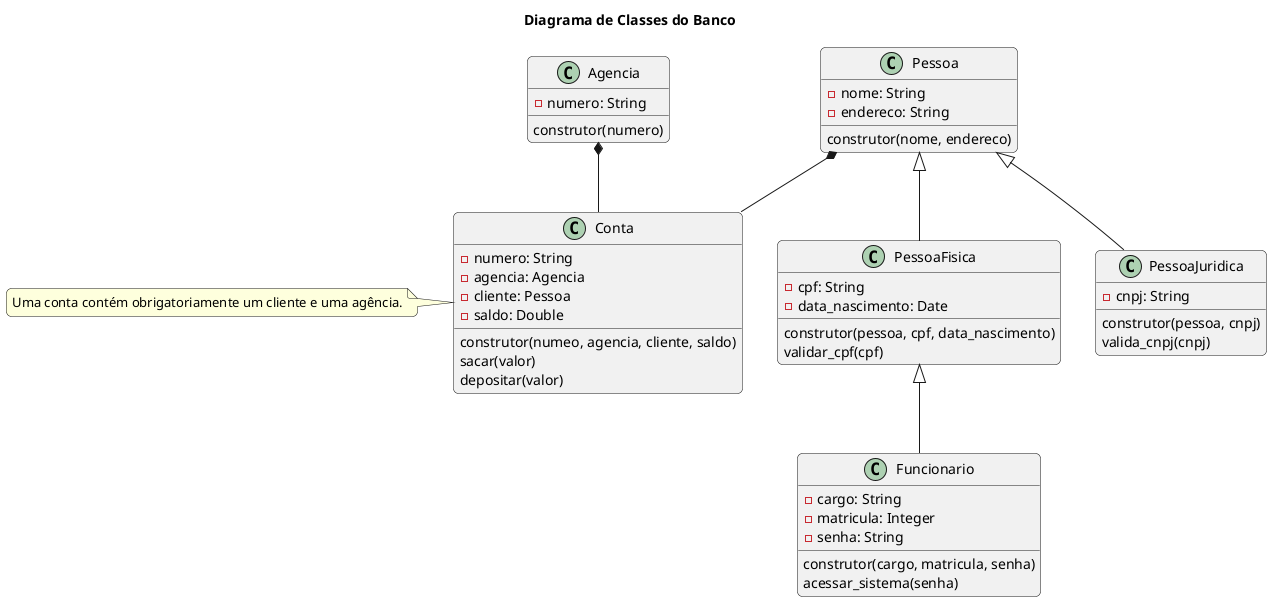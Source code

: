 @startuml

skinparam RoundCorner 10

title Diagrama de Classes do Banco

class Pessoa {
    - nome: String
    - endereco: String

    construtor(nome, endereco)
}

class PessoaFisica {
    -cpf: String
    -data_nascimento: Date

    construtor(pessoa, cpf, data_nascimento)
    validar_cpf(cpf)
}

class PessoaJuridica {
    -cnpj: String

    construtor(pessoa, cnpj)
    valida_cnpj(cnpj)
}

class Funcionario{
    -cargo: String
    -matricula: Integer
    -senha: String

    construtor(cargo, matricula, senha)
    acessar_sistema(senha)
}

class Agencia {
    -numero: String

    construtor(numero)
}

class Conta {
    -numero: String
    -agencia: Agencia
    -cliente: Pessoa
    -saldo: Double

    construtor(numeo, agencia, cliente, saldo)
    sacar(valor)
    depositar(valor)
}

note left of Conta
    Uma conta contém obrigatoriamente um cliente e uma agência.
end note

Pessoa <|-- PessoaFisica
Pessoa <|-- PessoaJuridica
PessoaFisica <|-- Funcionario
Pessoa *-- Conta
Agencia *-- Conta

@enduml